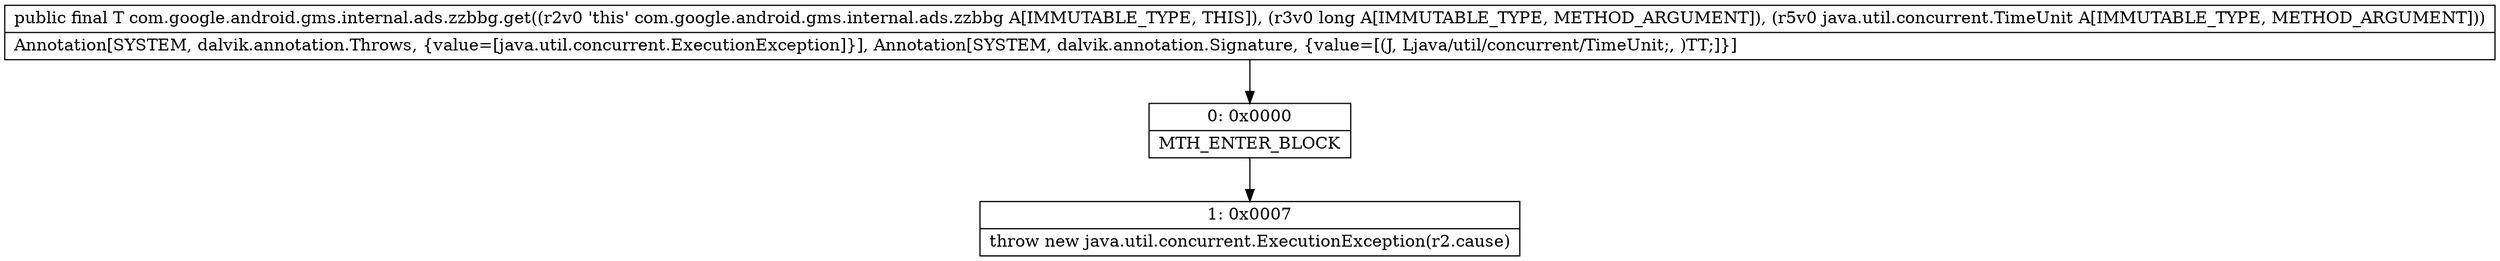 digraph "CFG forcom.google.android.gms.internal.ads.zzbbg.get(JLjava\/util\/concurrent\/TimeUnit;)Ljava\/lang\/Object;" {
Node_0 [shape=record,label="{0\:\ 0x0000|MTH_ENTER_BLOCK\l}"];
Node_1 [shape=record,label="{1\:\ 0x0007|throw new java.util.concurrent.ExecutionException(r2.cause)\l}"];
MethodNode[shape=record,label="{public final T com.google.android.gms.internal.ads.zzbbg.get((r2v0 'this' com.google.android.gms.internal.ads.zzbbg A[IMMUTABLE_TYPE, THIS]), (r3v0 long A[IMMUTABLE_TYPE, METHOD_ARGUMENT]), (r5v0 java.util.concurrent.TimeUnit A[IMMUTABLE_TYPE, METHOD_ARGUMENT]))  | Annotation[SYSTEM, dalvik.annotation.Throws, \{value=[java.util.concurrent.ExecutionException]\}], Annotation[SYSTEM, dalvik.annotation.Signature, \{value=[(J, Ljava\/util\/concurrent\/TimeUnit;, )TT;]\}]\l}"];
MethodNode -> Node_0;
Node_0 -> Node_1;
}

